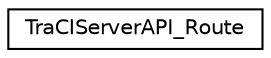 digraph "Graphical Class Hierarchy"
{
  edge [fontname="Helvetica",fontsize="10",labelfontname="Helvetica",labelfontsize="10"];
  node [fontname="Helvetica",fontsize="10",shape=record];
  rankdir="LR";
  Node0 [label="TraCIServerAPI_Route",height=0.2,width=0.4,color="black", fillcolor="white", style="filled",URL="$d5/da6/class_tra_c_i_server_a_p_i___route.html",tooltip="APIs for getting/setting route values via TraCI. "];
}
